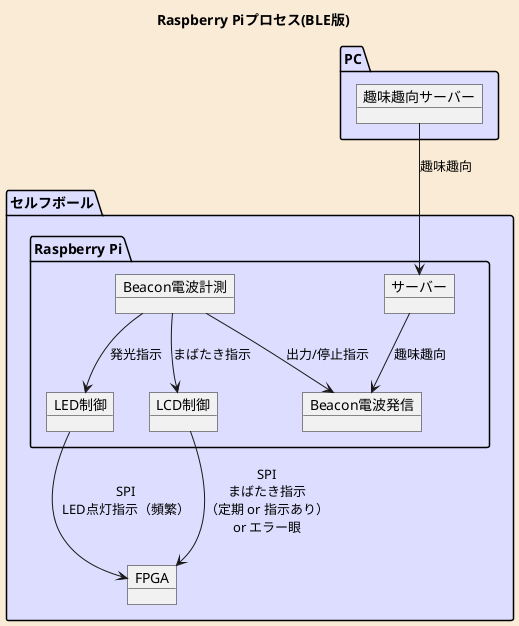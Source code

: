 @startuml Raspberry Piプロセス(BLE版)
title Raspberry Piプロセス(BLE版)
skinparam {
  backgroundcolor AntiqueWhite
  defaultFontName メイリオ
  packageBackgroundColor #DDF
}
package PC as pc {
  object "趣味趣向サーバー" as favorite
}
package "セルフボール" as selfball {
  package "Raspberry Pi" as rp {
    object "サーバー" as server
    object "Beacon電波計測" as beacon
    object "Beacon電波発信" as advertiser
    object "LED制御" as led
    object "LCD制御" as lcd
    server --> advertiser : 趣味趣向
    beacon --> advertiser : 出力/停止指示
    beacon --> led : 発光指示
    beacon --> lcd : まばたき指示
    led -r[hidden]- lcd
  }
  object "FPGA" as fpga
}
favorite --> server : 趣味趣向
lcd --> fpga : SPI\nまばたき指示\n（定期 or 指示あり）\nor エラー眼
led --> fpga : SPI\nLED点灯指示（頻繁）
@enduml